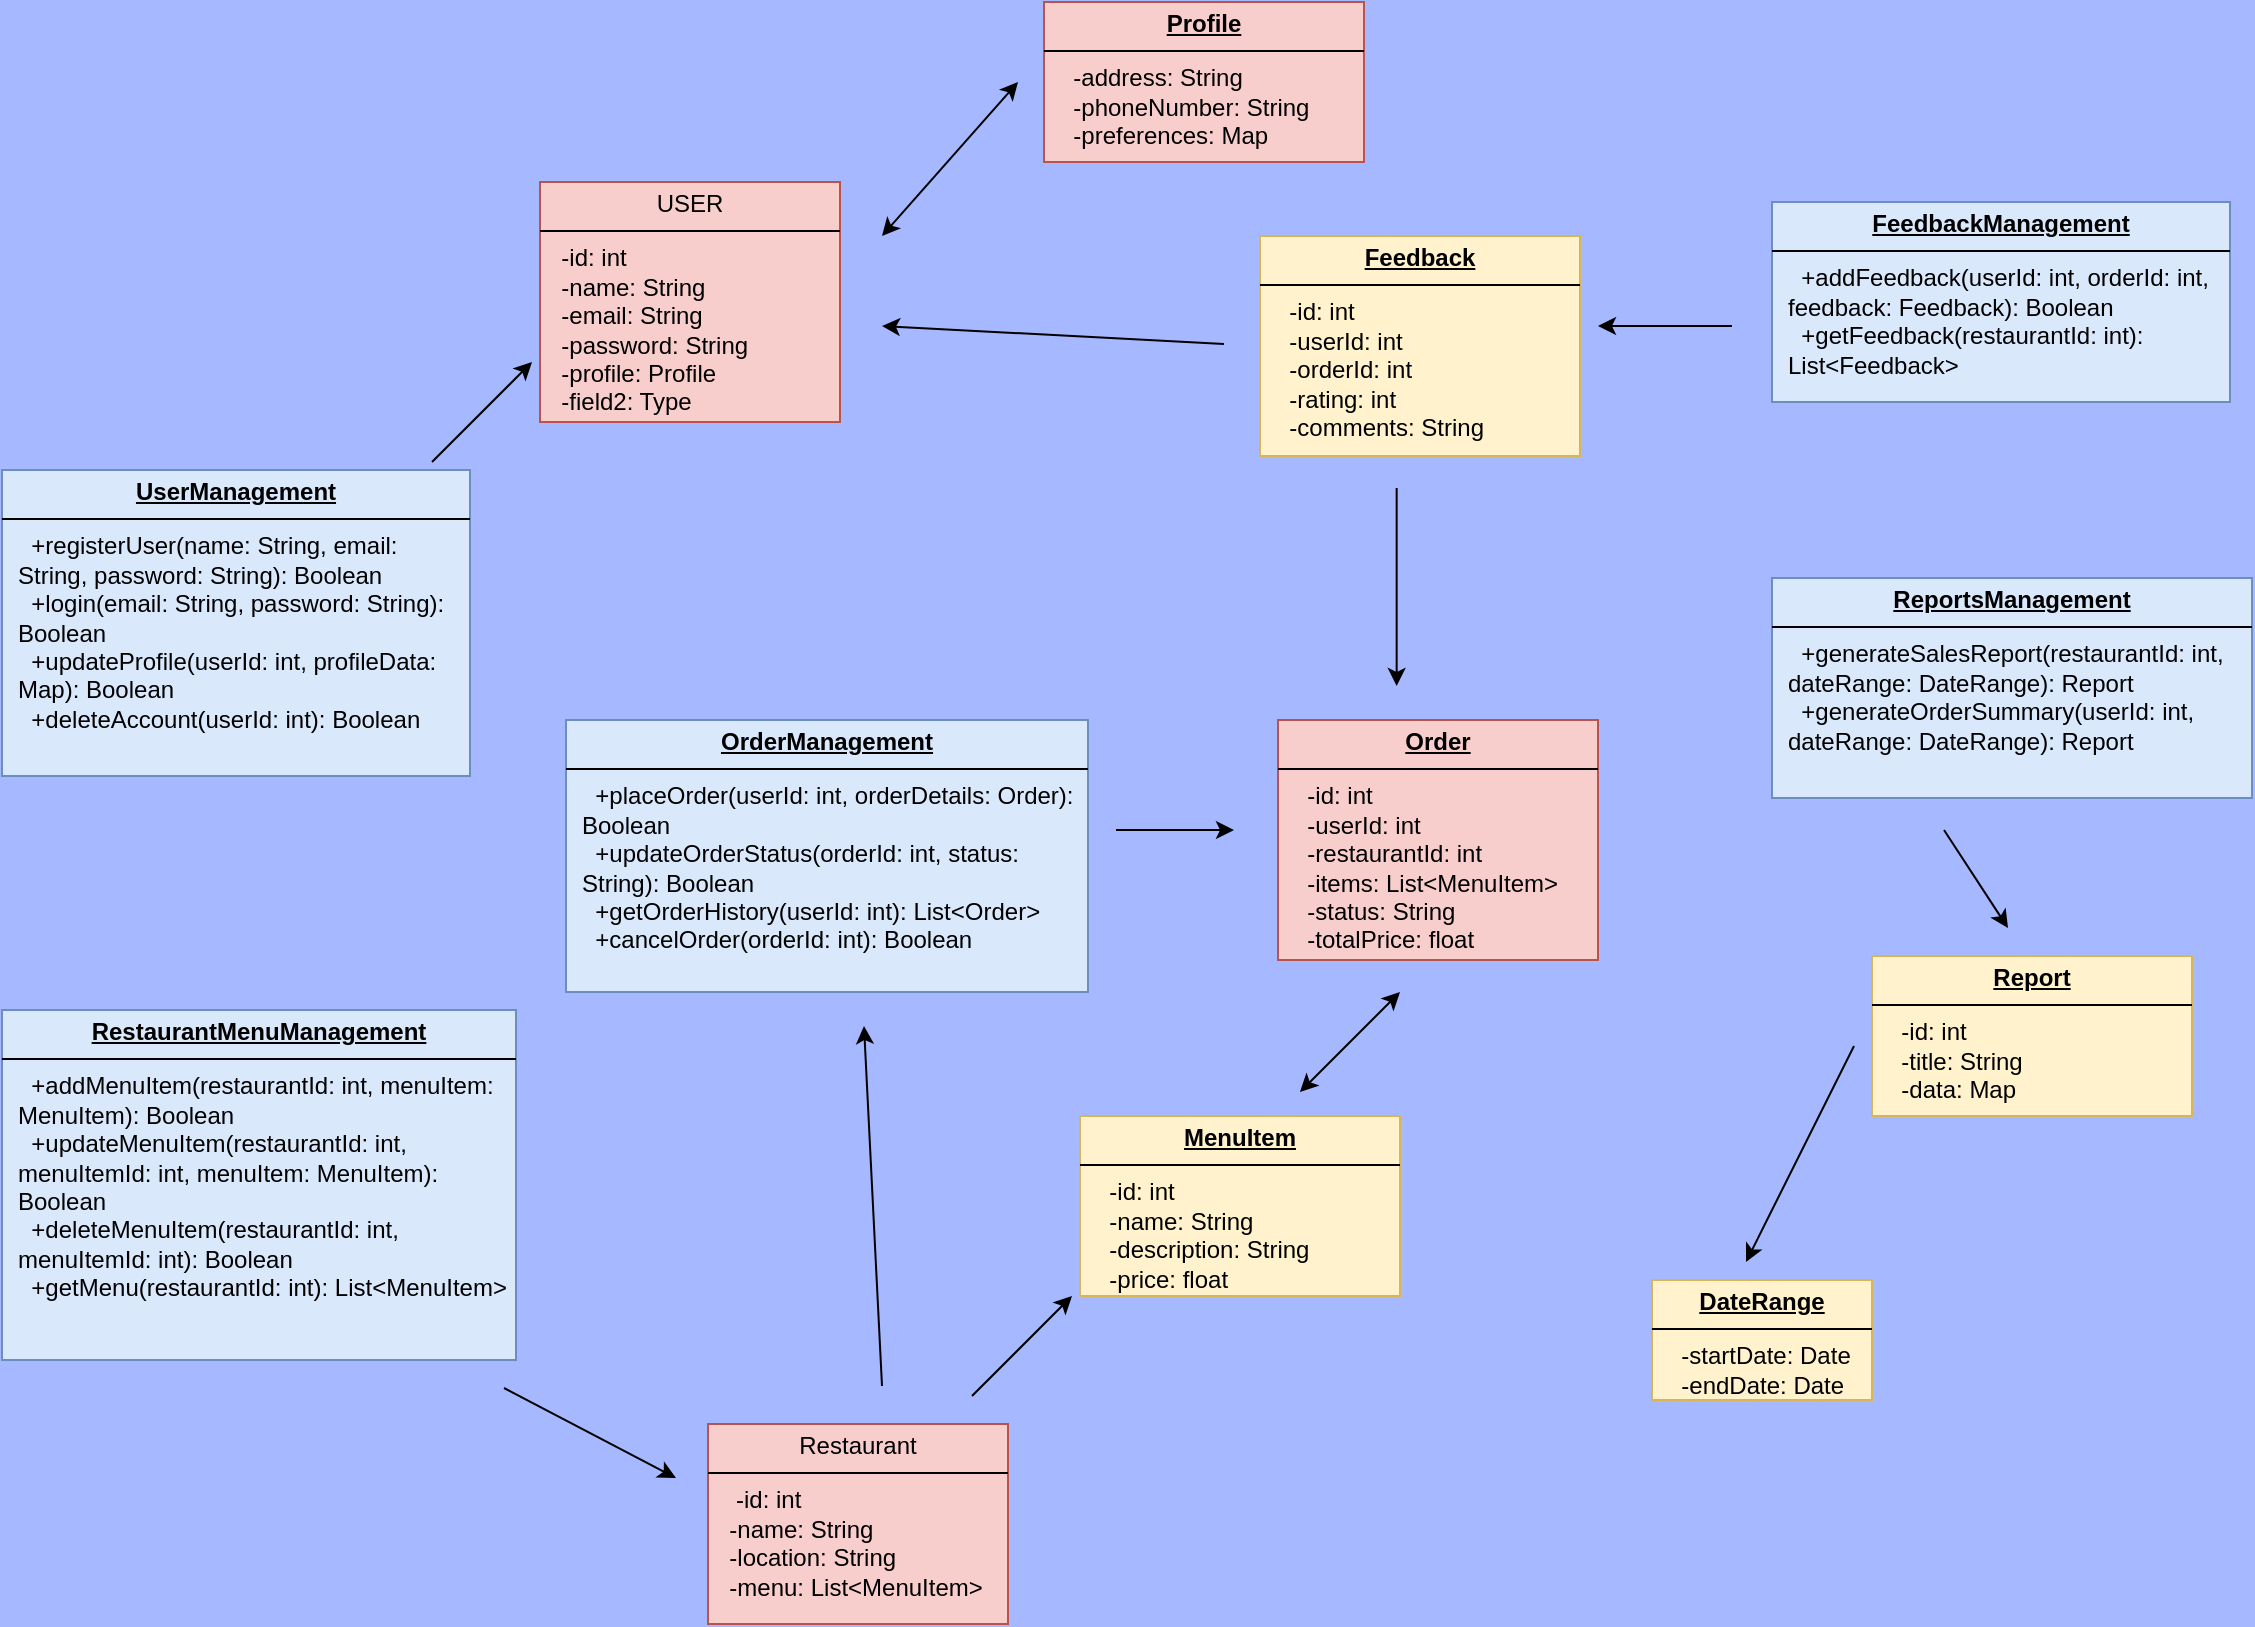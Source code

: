 <mxfile version="25.0.3">
  <diagram id="C5RBs43oDa-KdzZeNtuy" name="Page-1">
    <mxGraphModel dx="1750" dy="1784" grid="1" gridSize="9" guides="1" tooltips="1" connect="1" arrows="1" fold="1" page="1" pageScale="1" pageWidth="583" pageHeight="827" background="#A6B8FF" math="0" shadow="0">
      <root>
        <mxCell id="WIyWlLk6GJQsqaUBKTNV-0" />
        <mxCell id="WIyWlLk6GJQsqaUBKTNV-1" parent="WIyWlLk6GJQsqaUBKTNV-0" />
        <object label="&lt;p style=&quot;margin:0px;margin-top:4px;text-align:center;&quot;&gt;USER&lt;/p&gt;&lt;hr size=&quot;1&quot; style=&quot;border-style:solid;&quot;&gt;&lt;p style=&quot;margin:0px;margin-left:4px;&quot;&gt;&lt;span style=&quot;background-color: initial;&quot;&gt;&amp;nbsp; -id: int&lt;/span&gt;&lt;/p&gt;&lt;p style=&quot;margin:0px;margin-left:4px;&quot;&gt;&amp;nbsp; -name: String&lt;/p&gt;&lt;p style=&quot;margin:0px;margin-left:4px;&quot;&gt;&amp;nbsp; -email: String&lt;/p&gt;&lt;p style=&quot;margin:0px;margin-left:4px;&quot;&gt;&amp;nbsp; -password: String&lt;/p&gt;&lt;p style=&quot;margin:0px;margin-left:4px;&quot;&gt;&amp;nbsp; -profile: Profile&lt;/p&gt;&lt;p style=&quot;margin:0px;margin-left:4px;&quot;&gt;&amp;nbsp; -field2: Type&lt;/p&gt;&lt;p style=&quot;margin:0px;margin-left:4px;&quot;&gt;&lt;br&gt;&lt;/p&gt;" id="qaPbFzULLNVJNpX30i_0-19">
          <mxCell style="verticalAlign=top;align=left;overflow=fill;html=1;whiteSpace=wrap;fillColor=#f8cecc;strokeColor=#b85450;" vertex="1" parent="WIyWlLk6GJQsqaUBKTNV-1">
            <mxGeometry x="279" y="-342" width="150" height="120" as="geometry" />
          </mxCell>
        </object>
        <object label="&lt;p style=&quot;margin:0px;margin-top:4px;text-align:center;&quot;&gt;Restaurant&lt;/p&gt;&lt;hr size=&quot;1&quot; style=&quot;border-style:solid;&quot;&gt;&lt;p style=&quot;margin:0px;margin-left:4px;&quot;&gt;&amp;nbsp; &amp;nbsp;-id: int&lt;/p&gt;&lt;p style=&quot;margin:0px;margin-left:4px;&quot;&gt;&amp;nbsp; -name: String&lt;/p&gt;&lt;p style=&quot;margin:0px;margin-left:4px;&quot;&gt;&amp;nbsp; -location: String&lt;/p&gt;&lt;p style=&quot;margin:0px;margin-left:4px;&quot;&gt;&amp;nbsp; -menu: List&amp;lt;MenuItem&amp;gt;&lt;/p&gt;&lt;p style=&quot;margin:0px;margin-left:4px;&quot;&gt;&lt;br&gt;&lt;/p&gt;" id="qaPbFzULLNVJNpX30i_0-20">
          <mxCell style="verticalAlign=top;align=left;overflow=fill;html=1;whiteSpace=wrap;fillColor=#f8cecc;strokeColor=#b85450;" vertex="1" parent="WIyWlLk6GJQsqaUBKTNV-1">
            <mxGeometry x="363" y="279" width="150" height="100" as="geometry" />
          </mxCell>
        </object>
        <mxCell id="qaPbFzULLNVJNpX30i_0-25" value="&lt;p style=&quot;margin: 4px 0px 0px; text-align: center;&quot;&gt;&lt;b&gt;&lt;u&gt;Order&lt;/u&gt;&lt;/b&gt;&lt;/p&gt;&lt;hr size=&quot;1&quot; style=&quot;border-style:solid;&quot;&gt;&lt;p style=&quot;margin:0px;margin-left:8px;&quot;&gt;&amp;nbsp; -id: int&lt;/p&gt;&lt;p style=&quot;margin:0px;margin-left:8px;&quot;&gt;&amp;nbsp; -userId: int&lt;/p&gt;&lt;p style=&quot;margin:0px;margin-left:8px;&quot;&gt;&amp;nbsp; -restaurantId: int&lt;/p&gt;&lt;p style=&quot;margin:0px;margin-left:8px;&quot;&gt;&amp;nbsp; -items: List&amp;lt;MenuItem&amp;gt;&lt;/p&gt;&lt;p style=&quot;margin:0px;margin-left:8px;&quot;&gt;&amp;nbsp; -status: String&lt;/p&gt;&lt;p style=&quot;margin:0px;margin-left:8px;&quot;&gt;&amp;nbsp; -totalPrice: float&lt;/p&gt;" style="verticalAlign=top;align=left;overflow=fill;html=1;whiteSpace=wrap;fillColor=#f8cecc;strokeColor=#b85450;" vertex="1" parent="WIyWlLk6GJQsqaUBKTNV-1">
          <mxGeometry x="648" y="-73" width="160" height="120" as="geometry" />
        </mxCell>
        <mxCell id="qaPbFzULLNVJNpX30i_0-26" value="&lt;p style=&quot;margin: 4px 0px 0px; text-align: center;&quot;&gt;&lt;b&gt;&lt;u&gt;MenuItem&lt;/u&gt;&lt;/b&gt;&lt;/p&gt;&lt;hr size=&quot;1&quot; style=&quot;border-style:solid;&quot;&gt;&lt;p style=&quot;margin:0px;margin-left:8px;&quot;&gt;&amp;nbsp; -id: int&lt;/p&gt;&lt;p style=&quot;margin:0px;margin-left:8px;&quot;&gt;&amp;nbsp; -name: String&lt;/p&gt;&lt;p style=&quot;margin:0px;margin-left:8px;&quot;&gt;&amp;nbsp; -description: String&lt;/p&gt;&lt;p style=&quot;margin:0px;margin-left:8px;&quot;&gt;&amp;nbsp; -price: float&lt;/p&gt;" style="verticalAlign=top;align=left;overflow=fill;html=1;whiteSpace=wrap;fillColor=#fff2cc;strokeColor=#d6b656;" vertex="1" parent="WIyWlLk6GJQsqaUBKTNV-1">
          <mxGeometry x="549" y="125" width="160" height="90" as="geometry" />
        </mxCell>
        <mxCell id="qaPbFzULLNVJNpX30i_0-27" value="&lt;p style=&quot;margin: 4px 0px 0px; text-align: center;&quot;&gt;&lt;b&gt;&lt;u&gt;Feedback&lt;/u&gt;&lt;/b&gt;&lt;/p&gt;&lt;hr size=&quot;1&quot; style=&quot;border-style:solid;&quot;&gt;&lt;p style=&quot;margin:0px;margin-left:8px;&quot;&gt;&amp;nbsp; -id: int&lt;/p&gt;&lt;p style=&quot;margin:0px;margin-left:8px;&quot;&gt;&amp;nbsp; -userId: int&lt;/p&gt;&lt;p style=&quot;margin:0px;margin-left:8px;&quot;&gt;&amp;nbsp; -orderId: int&lt;/p&gt;&lt;p style=&quot;margin:0px;margin-left:8px;&quot;&gt;&amp;nbsp; -rating: int&lt;/p&gt;&lt;p style=&quot;margin:0px;margin-left:8px;&quot;&gt;&amp;nbsp; -comments: String&lt;/p&gt;" style="verticalAlign=top;align=left;overflow=fill;html=1;whiteSpace=wrap;fillColor=#fff2cc;strokeColor=#d6b656;" vertex="1" parent="WIyWlLk6GJQsqaUBKTNV-1">
          <mxGeometry x="639" y="-315" width="160" height="110" as="geometry" />
        </mxCell>
        <mxCell id="qaPbFzULLNVJNpX30i_0-28" value="&lt;p style=&quot;margin: 4px 0px 0px; text-align: center;&quot;&gt;&lt;b&gt;&lt;u&gt;Profile&lt;/u&gt;&lt;/b&gt;&lt;/p&gt;&lt;hr size=&quot;1&quot; style=&quot;border-style:solid;&quot;&gt;&lt;p style=&quot;margin:0px;margin-left:8px;&quot;&gt;&amp;nbsp; -address: String&lt;/p&gt;&lt;p style=&quot;margin:0px;margin-left:8px;&quot;&gt;&amp;nbsp; -phoneNumber: String&lt;/p&gt;&lt;p style=&quot;margin:0px;margin-left:8px;&quot;&gt;&amp;nbsp; -preferences: Map&lt;/p&gt;&lt;p style=&quot;margin:0px;margin-left:8px;&quot;&gt;&lt;br&gt;&lt;/p&gt;" style="verticalAlign=top;align=left;overflow=fill;html=1;whiteSpace=wrap;fillColor=#f8cecc;strokeColor=#b85450;" vertex="1" parent="WIyWlLk6GJQsqaUBKTNV-1">
          <mxGeometry x="531" y="-432" width="160" height="80" as="geometry" />
        </mxCell>
        <mxCell id="qaPbFzULLNVJNpX30i_0-29" value="&lt;p style=&quot;margin: 4px 0px 0px; text-align: center;&quot;&gt;&lt;b&gt;&lt;u&gt;Report&lt;/u&gt;&lt;/b&gt;&lt;/p&gt;&lt;hr size=&quot;1&quot; style=&quot;border-style:solid;&quot;&gt;&lt;p style=&quot;margin:0px;margin-left:8px;&quot;&gt;&amp;nbsp; -id: int&lt;/p&gt;&lt;p style=&quot;margin:0px;margin-left:8px;&quot;&gt;&amp;nbsp; -title: String&lt;/p&gt;&lt;p style=&quot;margin:0px;margin-left:8px;&quot;&gt;&amp;nbsp; -data: Map&lt;/p&gt;" style="verticalAlign=top;align=left;overflow=fill;html=1;whiteSpace=wrap;fillColor=#fff2cc;strokeColor=#d6b656;" vertex="1" parent="WIyWlLk6GJQsqaUBKTNV-1">
          <mxGeometry x="945" y="45" width="160" height="80" as="geometry" />
        </mxCell>
        <mxCell id="qaPbFzULLNVJNpX30i_0-30" value="&lt;p style=&quot;margin: 4px 0px 0px; text-align: center;&quot;&gt;&lt;b&gt;&lt;u&gt;DateRange&lt;/u&gt;&lt;/b&gt;&lt;/p&gt;&lt;hr size=&quot;1&quot; style=&quot;border-style:solid;&quot;&gt;&lt;p style=&quot;margin:0px;margin-left:8px;&quot;&gt;&amp;nbsp; -startDate: Date&lt;/p&gt;&lt;p style=&quot;margin:0px;margin-left:8px;&quot;&gt;&amp;nbsp; -endDate: Date&lt;/p&gt;" style="verticalAlign=top;align=left;overflow=fill;html=1;whiteSpace=wrap;fillColor=#fff2cc;strokeColor=#d6b656;" vertex="1" parent="WIyWlLk6GJQsqaUBKTNV-1">
          <mxGeometry x="835" y="207" width="110" height="60" as="geometry" />
        </mxCell>
        <mxCell id="qaPbFzULLNVJNpX30i_0-31" value="&lt;p style=&quot;margin: 4px 0px 0px; text-align: center;&quot;&gt;&lt;b&gt;&lt;u&gt;FeedbackManagement&lt;/u&gt;&lt;/b&gt;&lt;/p&gt;&lt;hr size=&quot;1&quot; style=&quot;border-style:solid;&quot;&gt;&lt;p style=&quot;margin:0px;margin-left:8px;&quot;&gt;&amp;nbsp; +addFeedback(userId: int, orderId: int, feedback: Feedback): Boolean&lt;/p&gt;&lt;p style=&quot;margin:0px;margin-left:8px;&quot;&gt;&amp;nbsp; +getFeedback(restaurantId: int): List&amp;lt;Feedback&amp;gt;&lt;/p&gt;" style="verticalAlign=top;align=left;overflow=fill;html=1;whiteSpace=wrap;fillColor=#dae8fc;strokeColor=#6c8ebf;" vertex="1" parent="WIyWlLk6GJQsqaUBKTNV-1">
          <mxGeometry x="895" y="-332" width="229" height="100" as="geometry" />
        </mxCell>
        <mxCell id="qaPbFzULLNVJNpX30i_0-32" value="&lt;p style=&quot;margin: 4px 0px 0px; text-align: center;&quot;&gt;&lt;b&gt;&lt;u&gt;OrderManagement&lt;/u&gt;&lt;/b&gt;&lt;/p&gt;&lt;hr size=&quot;1&quot; style=&quot;border-style:solid;&quot;&gt;&lt;p style=&quot;margin:0px;margin-left:8px;&quot;&gt;&amp;nbsp; +placeOrder(userId: int, orderDetails: Order): Boolean&lt;/p&gt;&lt;p style=&quot;margin:0px;margin-left:8px;&quot;&gt;&amp;nbsp; +updateOrderStatus(orderId: int, status: String): Boolean&lt;/p&gt;&lt;p style=&quot;margin:0px;margin-left:8px;&quot;&gt;&amp;nbsp; +getOrderHistory(userId: int): List&amp;lt;Order&amp;gt;&lt;/p&gt;&lt;p style=&quot;margin:0px;margin-left:8px;&quot;&gt;&amp;nbsp; +cancelOrder(orderId: int): Boolean&lt;/p&gt;" style="verticalAlign=top;align=left;overflow=fill;html=1;whiteSpace=wrap;fillColor=#dae8fc;strokeColor=#6c8ebf;" vertex="1" parent="WIyWlLk6GJQsqaUBKTNV-1">
          <mxGeometry x="292" y="-73" width="261" height="136" as="geometry" />
        </mxCell>
        <mxCell id="qaPbFzULLNVJNpX30i_0-33" value="&lt;p style=&quot;margin: 4px 0px 0px; text-align: center;&quot;&gt;&lt;b&gt;&lt;u&gt;UserManagement&lt;/u&gt;&lt;/b&gt;&lt;/p&gt;&lt;hr size=&quot;1&quot; style=&quot;border-style:solid;&quot;&gt;&lt;p style=&quot;margin:0px;margin-left:8px;&quot;&gt;&amp;nbsp; +registerUser(name: String, email: String, password: String): Boolean&lt;/p&gt;&lt;p style=&quot;margin:0px;margin-left:8px;&quot;&gt;&amp;nbsp; +login(email: String, password: String): Boolean&lt;/p&gt;&lt;p style=&quot;margin:0px;margin-left:8px;&quot;&gt;&amp;nbsp; +updateProfile(userId: int, profileData: Map): Boolean&lt;/p&gt;&lt;p style=&quot;margin:0px;margin-left:8px;&quot;&gt;&amp;nbsp; +deleteAccount(userId: int): Boolean&lt;/p&gt;" style="verticalAlign=top;align=left;overflow=fill;html=1;whiteSpace=wrap;strokeColor=#6c8ebf;fillColor=#dae8fc;" vertex="1" parent="WIyWlLk6GJQsqaUBKTNV-1">
          <mxGeometry x="10" y="-198" width="234" height="153" as="geometry" />
        </mxCell>
        <mxCell id="qaPbFzULLNVJNpX30i_0-34" value="&lt;p style=&quot;margin: 4px 0px 0px; text-align: center;&quot;&gt;&lt;b&gt;&lt;u&gt;ReportsManagement&lt;/u&gt;&lt;/b&gt;&lt;/p&gt;&lt;hr size=&quot;1&quot; style=&quot;border-style:solid;&quot;&gt;&lt;p style=&quot;margin:0px;margin-left:8px;&quot;&gt;&amp;nbsp; +generateSalesReport(restaurantId: int, dateRange: DateRange): Report&lt;/p&gt;&lt;p style=&quot;margin:0px;margin-left:8px;&quot;&gt;&amp;nbsp; +generateOrderSummary(userId: int, dateRange: DateRange): Report&lt;/p&gt;" style="verticalAlign=top;align=left;overflow=fill;html=1;whiteSpace=wrap;fillColor=#dae8fc;strokeColor=#6c8ebf;" vertex="1" parent="WIyWlLk6GJQsqaUBKTNV-1">
          <mxGeometry x="895" y="-144" width="240" height="110" as="geometry" />
        </mxCell>
        <mxCell id="qaPbFzULLNVJNpX30i_0-35" value="&lt;p style=&quot;margin: 4px 0px 0px; text-align: center;&quot;&gt;&lt;b&gt;&lt;u&gt;RestaurantMenuManagement&lt;/u&gt;&lt;/b&gt;&lt;/p&gt;&lt;hr size=&quot;1&quot; style=&quot;border-style:solid;&quot;&gt;&lt;p style=&quot;margin:0px;margin-left:8px;&quot;&gt;&amp;nbsp; +addMenuItem(restaurantId: int, menuItem: MenuItem): Boolean&lt;/p&gt;&lt;p style=&quot;margin:0px;margin-left:8px;&quot;&gt;&amp;nbsp; +updateMenuItem(restaurantId: int, menuItemId: int, menuItem: MenuItem): Boolean&lt;/p&gt;&lt;p style=&quot;margin:0px;margin-left:8px;&quot;&gt;&amp;nbsp; +deleteMenuItem(restaurantId: int, menuItemId: int): Boolean&lt;/p&gt;&lt;p style=&quot;margin:0px;margin-left:8px;&quot;&gt;&amp;nbsp; +getMenu(restaurantId: int): List&amp;lt;MenuItem&amp;gt;&lt;/p&gt;" style="verticalAlign=top;align=left;overflow=fill;html=1;whiteSpace=wrap;fillColor=#dae8fc;strokeColor=#6c8ebf;" vertex="1" parent="WIyWlLk6GJQsqaUBKTNV-1">
          <mxGeometry x="10" y="72" width="257" height="175" as="geometry" />
        </mxCell>
        <mxCell id="qaPbFzULLNVJNpX30i_0-45" value="" style="endArrow=classic;html=1;rounded=0;" edge="1" parent="WIyWlLk6GJQsqaUBKTNV-1">
          <mxGeometry width="50" height="50" relative="1" as="geometry">
            <mxPoint x="225" y="-202" as="sourcePoint" />
            <mxPoint x="275" y="-252" as="targetPoint" />
          </mxGeometry>
        </mxCell>
        <mxCell id="qaPbFzULLNVJNpX30i_0-50" value="" style="endArrow=classic;html=1;rounded=0;" edge="1" parent="WIyWlLk6GJQsqaUBKTNV-1">
          <mxGeometry width="50" height="50" relative="1" as="geometry">
            <mxPoint x="495" y="265" as="sourcePoint" />
            <mxPoint x="545" y="215" as="targetPoint" />
          </mxGeometry>
        </mxCell>
        <mxCell id="qaPbFzULLNVJNpX30i_0-51" value="" style="endArrow=classic;html=1;rounded=0;" edge="1" parent="WIyWlLk6GJQsqaUBKTNV-1">
          <mxGeometry width="50" height="50" relative="1" as="geometry">
            <mxPoint x="261" y="261" as="sourcePoint" />
            <mxPoint x="347" y="306" as="targetPoint" />
          </mxGeometry>
        </mxCell>
        <mxCell id="qaPbFzULLNVJNpX30i_0-52" value="" style="endArrow=classic;html=1;rounded=0;" edge="1" parent="WIyWlLk6GJQsqaUBKTNV-1">
          <mxGeometry width="50" height="50" relative="1" as="geometry">
            <mxPoint x="567" y="-18" as="sourcePoint" />
            <mxPoint x="626" y="-18" as="targetPoint" />
          </mxGeometry>
        </mxCell>
        <mxCell id="qaPbFzULLNVJNpX30i_0-59" value="" style="endArrow=classic;html=1;rounded=0;" edge="1" parent="WIyWlLk6GJQsqaUBKTNV-1">
          <mxGeometry width="50" height="50" relative="1" as="geometry">
            <mxPoint x="621" y="-261" as="sourcePoint" />
            <mxPoint x="450" y="-270" as="targetPoint" />
          </mxGeometry>
        </mxCell>
        <mxCell id="qaPbFzULLNVJNpX30i_0-61" value="" style="endArrow=classic;html=1;rounded=0;" edge="1" parent="WIyWlLk6GJQsqaUBKTNV-1">
          <mxGeometry width="50" height="50" relative="1" as="geometry">
            <mxPoint x="707.33" y="-189" as="sourcePoint" />
            <mxPoint x="707.33" y="-90" as="targetPoint" />
          </mxGeometry>
        </mxCell>
        <mxCell id="qaPbFzULLNVJNpX30i_0-62" value="" style="endArrow=classic;html=1;rounded=0;" edge="1" parent="WIyWlLk6GJQsqaUBKTNV-1">
          <mxGeometry width="50" height="50" relative="1" as="geometry">
            <mxPoint x="936" y="90" as="sourcePoint" />
            <mxPoint x="882" y="198" as="targetPoint" />
          </mxGeometry>
        </mxCell>
        <mxCell id="qaPbFzULLNVJNpX30i_0-63" value="" style="endArrow=classic;html=1;rounded=0;" edge="1" parent="WIyWlLk6GJQsqaUBKTNV-1">
          <mxGeometry width="50" height="50" relative="1" as="geometry">
            <mxPoint x="981" y="-18" as="sourcePoint" />
            <mxPoint x="1013" y="31" as="targetPoint" />
          </mxGeometry>
        </mxCell>
        <mxCell id="qaPbFzULLNVJNpX30i_0-64" value="" style="endArrow=classic;html=1;rounded=0;" edge="1" parent="WIyWlLk6GJQsqaUBKTNV-1">
          <mxGeometry width="50" height="50" relative="1" as="geometry">
            <mxPoint x="875" y="-270" as="sourcePoint" />
            <mxPoint x="808" y="-270" as="targetPoint" />
          </mxGeometry>
        </mxCell>
        <mxCell id="qaPbFzULLNVJNpX30i_0-67" value="" style="endArrow=classic;startArrow=classic;html=1;rounded=0;" edge="1" parent="WIyWlLk6GJQsqaUBKTNV-1">
          <mxGeometry width="50" height="50" relative="1" as="geometry">
            <mxPoint x="450" y="-315" as="sourcePoint" />
            <mxPoint x="518" y="-392" as="targetPoint" />
          </mxGeometry>
        </mxCell>
        <mxCell id="qaPbFzULLNVJNpX30i_0-68" value="" style="endArrow=classic;startArrow=classic;html=1;rounded=0;" edge="1" parent="WIyWlLk6GJQsqaUBKTNV-1">
          <mxGeometry width="50" height="50" relative="1" as="geometry">
            <mxPoint x="659" y="113" as="sourcePoint" />
            <mxPoint x="709" y="63" as="targetPoint" />
          </mxGeometry>
        </mxCell>
        <mxCell id="qaPbFzULLNVJNpX30i_0-69" value="" style="endArrow=classic;html=1;rounded=0;" edge="1" parent="WIyWlLk6GJQsqaUBKTNV-1">
          <mxGeometry width="50" height="50" relative="1" as="geometry">
            <mxPoint x="450" y="260" as="sourcePoint" />
            <mxPoint x="441" y="80" as="targetPoint" />
          </mxGeometry>
        </mxCell>
      </root>
    </mxGraphModel>
  </diagram>
</mxfile>
